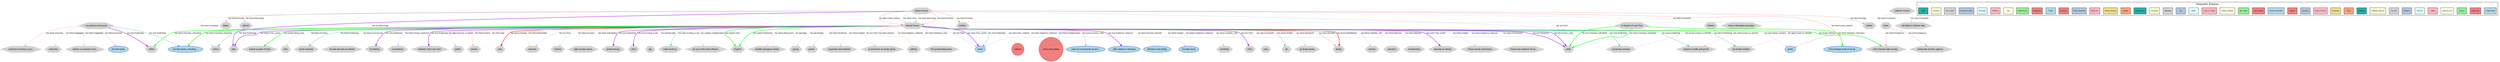 digraph Marcel_Proust {
    rankdir=TB;
    compound=true;
    node [fontname="Arial", fontsize=12, style=filled];
    edge [fontname="Arial", fontsize=10, color=gray];
    
    // Graph styling
    bgcolor=white;
    
    // Node type definitions
    subgraph cluster_people {{
        label="People";
        style=filled;
        fillcolor=lightcoral;
        color=red;
        node [fillcolor=lightcoral, color=red, shape=circle];
    }}
    
    subgraph cluster_locations {{
        label="Locations";
        style=filled;
        fillcolor=lightgreen;
        color=green;
        node [fillcolor=lightgreen, color=green, shape=box];
    }}
    
    subgraph cluster_concepts {{
        label="Concepts";
        style=filled;
        fillcolor=lightblue;
        color=blue;
        node [fillcolor=lightblue, color=blue, shape=ellipse];
    }}
    
    subgraph cluster_events {{
        label="Events";
        style=filled;
        fillcolor=lightyellow;
        color=orange;
        node [fillcolor=lightyellow, color=orange, shape=diamond];
    }}
    
    subgraph cluster_other {{
        label="Other";
        style=filled;
        fillcolor=lightgray;
        color=gray;
        node [fillcolor=lightgray, color=gray, shape=hexagon];
    }}

    // People nodes
    "authors" [label="authors", fillcolor=lightcoral, color=red, shape=circle];
    "critics and writers" [label="critics and writers", fillcolor=lightcoral, color=red, shape=circle];

    // Concepts nodes
    "His first works, including ..." [label="His first works, including ...", fillcolor=lightblue, color=blue, shape=ellipse];
    "works" [label="works", fillcolor=lightblue, color=blue, shape=ellipse];
    "work on la recherche du tem..." [label="work on la recherche du tem...", fillcolor=lightblue, color=blue, shape=ellipse];
    "20th century in literature" [label="20th century in literature", fillcolor=lightblue, color=blue, shape=ellipse];
    "literature and writing" [label="literature and writing", fillcolor=lightblue, color=blue, shape=ellipse];
    "Proust began work on la rec..." [label="Proust began work on la rec...", fillcolor=lightblue, color=blue, shape=ellipse];
    "His first works" [label="His first works", fillcolor=lightblue, color=blue, shape=ellipse];
    "his later novel" [label="his later novel", fillcolor=lightblue, color=blue, shape=ellipse];
    "novel" [label="novel", fillcolor=lightblue, color=blue, shape=ellipse];

    // Other nodes
    "have a disrupted education" [label="have a disrupted education", fillcolor=lightgray, color=gray, shape=hexagon];
    "twentieth" [label="twentieth", fillcolor=lightgray, color=gray, shape=hexagon];
    "collection of stories Les p..." [label="collection of stories Les p...", fillcolor=lightgray, color=gray, shape=hexagon];
    "1922" [label="1922", fillcolor=lightgray, color=gray, shape=hexagon];
    "uses" [label="uses", fillcolor=lightgray, color=gray, shape=hexagon];
    "art" [label="art", fillcolor=lightgray, color=gray, shape=hexagon];
    "du temps perdu" [label="du temps perdu", fillcolor=lightgray, color=gray, shape=hexagon];
    "family" [label="family", fillcolor=lightgray, color=gray, shape=hexagon];
    "century" [label="century", fillcolor=lightgray, color=gray, shape=hexagon];
    "narrator's" [label="narrator's", fillcolor=lightgray, color=gray, shape=hexagon];
    "mother" [label="mother", fillcolor=lightgray, color=gray, shape=hexagon];
    "elite Parisian high society..." [label="elite Parisian high society...", fillcolor=lightgray, color=gray, shape=hexagon];
    "recollections" [label="recollections", fillcolor=lightgray, color=gray, shape=hexagon];
    "became an atheist" [label="became an atheist", fillcolor=lightgray, color=gray, shape=hexagon];
    "which" [label="which", fillcolor=lightgray, color=gray, shape=hexagon];
    "These social connections" [label="These social connections", fillcolor=lightgray, color=gray, shape=hexagon];
    "Proust was raised in his fa..." [label="Proust was raised in his fa...", fillcolor=lightgray, color=gray, shape=hexagon];
    "Auteuil quarter of Paris" [label="Auteuil quarter of Paris", fillcolor=lightgray, color=gray, shape=hexagon];
    "who" [label="who", fillcolor=lightgray, color=gray, shape=hexagon];
    "seven volumes" [label="seven volumes", fillcolor=lightgray, color=gray, shape=hexagon];
    "Robert" [label="Robert", fillcolor=lightgray, color=gray, shape=hexagon];
    "aristocrats and the upper b..." [label="aristocrats and the upper b...", fillcolor=lightgray, color=gray, shape=hexagon];
    "his father's Catholic faith" [label="his father's Catholic faith", fillcolor=lightgray, color=gray, shape=hexagon];
    "he later became an atheist" [label="he later became an atheist", fillcolor=lightgray, color=gray, shape=hexagon];
    "father" [label="father", fillcolor=lightgray, color=gray, shape=hexagon];
    "remaining volumes" [label="remaining volumes", fillcolor=lightgray, color=gray, shape=hexagon];
    "Catholic Church" [label="Catholic Church", fillcolor=lightgray, color=gray, shape=hexagon];
    "his lifetime" [label="his lifetime", fillcolor=lightgray, color=gray, shape=hexagon];
    "connections" [label="connections", fillcolor=lightgray, color=gray, shape=hexagon];
    "1908" [label="1908", fillcolor=lightgray, color=gray, shape=hexagon];
    "based on drafts and proofs" [label="based on drafts and proofs", fillcolor=lightgray, color=gray, shape=hexagon];
    "between 1913 and 1927" [label="between 1913 and 1927", fillcolor=lightgray, color=gray, shape=hexagon];
    "public" [label="public", fillcolor=lightgray, color=gray, shape=hexagon];
    "Adrien Proust" [label="Adrien Proust", fillcolor=lightgray, color=gray, shape=hexagon];
    "his brother Robert" [label="his brother Robert", fillcolor=lightgray, color=gray, shape=hexagon];
    "severe" [label="severe", fillcolor=lightgray, color=gray, shape=hexagon];
    "1890s" [label="1890s", fillcolor=lightgray, color=gray, shape=hexagon];
    "man" [label="man", fillcolor=lightgray, color=gray, shape=hexagon];
    "In Search of Lost Time" [label="In Search of Lost Time", fillcolor=lightgray, color=gray, shape=hexagon];
    "volumes" [label="volumes", fillcolor=lightgray, color=gray, shape=hexagon];
    "cholera" [label="cholera", fillcolor=lightgray, color=gray, shape=hexagon];
    "atheist" [label="atheist", fillcolor=lightgray, color=gray, shape=hexagon];
    "high society salons" [label="high society salons", fillcolor=lightgray, color=gray, shape=hexagon];
    "posthumously" [label="posthumously", fillcolor=lightgray, color=gray, shape=hexagon];
    "1913" [label="1913", fillcolor=lightgray, color=gray, shape=hexagon];
    "age" [label="age", fillcolor=lightgray, color=gray, shape=hexagon];
    "Les plaisirs et les jours" [label="Les plaisirs et les jours", fillcolor=lightgray, color=gray, shape=hexagon];
    "initial sections" [label="initial sections", fillcolor=lightgray, color=gray, shape=hexagon];
    "be one of the most influent..." [label="be one of the most influent...", fillcolor=lightgray, color=gray, shape=hexagon];
    "English" [label="English", fillcolor=lightgray, color=gray, shape=hexagon];
    "later" [label="later", fillcolor=lightgray, color=gray, shape=hexagon];
    "wealthy bourgeois family" [label="wealthy bourgeois family", fillcolor=lightgray, color=gray, shape=hexagon];
    "young" [label="young", fillcolor=lightgray, color=gray, shape=hexagon];
    "proofs" [label="proofs", fillcolor=lightgray, color=gray, shape=hexagon];
    "inspiration and material" [label="inspiration and material", fillcolor=lightgray, color=gray, shape=hexagon];
    "collection" [label="collection", fillcolor=lightgray, color=gray, shape=hexagon];
    "stories Les plaisirs et les..." [label="stories Les plaisirs et les...", fillcolor=lightgray, color=gray, shape=hexagon];
    "Paris" [label="Paris", fillcolor=lightgray, color=gray, shape=hexagon];
    "la recherche du temps perdu" [label="la recherche du temps perdu", fillcolor=lightgray, color=gray, shape=hexagon];
    "asthma" [label="asthma", fillcolor=lightgray, color=gray, shape=hexagon];
    "Marcel Proust" [label="Marcel Proust", fillcolor=lightgray, color=gray, shape=hexagon];
    "brother" [label="brother", fillcolor=lightgray, color=gray, shape=hexagon];
    "Proust disambiguation" [label="Proust disambiguation", fillcolor=lightgray, color=gray, shape=hexagon];

    // Relationships
    "Marcel Proust" -> "critics and writers" [label="has theme [Categorization]", color=lightblue, penwidth=1];
    "Marcel Proust" -> "1908" [label="has time [Activity_start]", color=purple, penwidth=2];
    "Marcel Proust" -> "who" [label="has theme [Scrutiny]", color=lightgreen, penwidth=1];
    "Marcel Proust" -> "Proust disambiguation" [label="has theme [Reference_text]", color=lightyellow, penwidth=1];
    "Marcel Proust" -> "his later novel" [label="has theme [Supply]", color=lightpink, penwidth=1];
    "Marcel Proust" -> "narrator's" [label="has theme [Memory]", color=lightcyan, penwidth=1];
    "Marcel Proust" -> "du temps perdu" [label="has theme [Research]", color=lightsteelblue, penwidth=1];
    "Adrien Proust" -> "have a disrupted education" [label="has effect [Causation]", color=lightgray, penwidth=1];
    "Marcel Proust" -> "his later novel" [label="has product [Subjective_influence]", color=lightgoldenrodyellow, penwidth=1];
    "Marcel Proust" -> "his brother Robert" [label="has theme [Publishing]", color=lightseagreen, penwidth=1];
    "Marcel Proust" -> "asthma" [label="has theme [Attack]", color=lightsalmon, penwidth=1];
    "Marcel Proust" -> "volumes" [label="has theme [Remainder]", color=lightgoldenrod, penwidth=1];
    "Marcel Proust" -> "inspiration and material" [label="has theme [Supply]", color=lightpink, penwidth=1];
    "Catholic Church" -> "Marcel Proust" [label="has theme [Causation]", color=lightgray, penwidth=1];
    "Marcel Proust" -> "works" [label="has type [Ordinal_numbers]", color=lightpink, penwidth=1];
    "Adrien Proust" -> "atheist" [label="has theme [Becoming]", color=lightsteelblue, penwidth=1];
    "Les plaisirs et les jours" -> "His first works, including ..." [label="has work [Publishing]", color=lightseagreen, penwidth=1];
    "Adrien Proust" -> "Marcel Proust" [label="has entity [Becoming]", color=lightsteelblue, penwidth=1];
    "Marcel Proust" -> "posthumously" [label="has time [Publishing]", color=purple, penwidth=2];
    "Marcel Proust" -> "seven volumes" [label="has theme [Publishing]", color=lightseagreen, penwidth=1];
    "Adrien Proust" -> "mother" [label="has theme [Kinship]", color=lightcoral, penwidth=1];
    "In Search of Lost Time" -> "1908" [label="has theme [Temporal_collocation]", color=green, penwidth=2];
    "Adrien Proust" -> "works" [label="has theme [Labor_product]", color=lightcoral, penwidth=1];
    "Marcel Proust" -> "1890s" [label="has theme [Temporal_collocation]", color=green, penwidth=2];
    "Marcel Proust" -> "These social connections" [label="has theme [Supply]", color=lightpink, penwidth=1];
    "Marcel Proust" -> "later" [label="has theme [Time_vector]", color=purple, penwidth=2];
    "Marcel Proust" -> "asthma" [label="has theme [Medical_conditions]", color=lightyellow, penwidth=1];
    "Robert" -> "remaining volumes" [label="has process [Cause_to_resume]", color=lightpink, penwidth=1];
    "Robert" -> "based on drafts and proofs" [label="has means [Cause_to_resume]", color=lightpink, penwidth=1];
    "Adrien Proust" -> "father" [label="has theme [Kinship]", color=lightcoral, penwidth=1];
    "Marcel Proust" -> "elite Parisian high society..." [label="has location [Motion]", color=green, penwidth=2];
    "Marcel Proust" -> "1908" [label="has time [Research]", color=purple, penwidth=2];
    "Marcel Proust" -> "novel" [label="has text [Text]", color=lightsteelblue, penwidth=1];
    "Adrien Proust" -> "later" [label="has time [Becoming]", color=purple, penwidth=2];
    "Adrien Proust" -> "Marcel Proust" [label="has theme [Kinship]", color=lightcoral, penwidth=1];
    "Les plaisirs et les jours" -> "stories Les plaisirs et les..." [label="has theme [Aggregate]", color=lightgray, penwidth=1];
    "Marcel Proust" -> "work on la recherche du tem..." [label="has activity [Activity_start]", color=lightcoral, penwidth=1];
    "Marcel Proust" -> "he later became an atheist" [label="has theme [Concessive]", color=lightgoldenrodyellow, penwidth=1];
    "Marcel Proust" -> "initial sections" [label="has entity [Coming_to_be]", color=lightseagreen, penwidth=1];
    "Adrien Proust" -> "brother" [label="has theme [Kinship]", color=lightcoral, penwidth=1];
    "Marcel Proust" -> "English" [label="has location [Text]", color=green, penwidth=2];
    "Adrien Proust" -> "Marcel Proust" [label="has agent [Labor_product]", color=lightcoral, penwidth=1];
    "Les plaisirs et les jours" -> "collection of stories Les p..." [label="has theme [Inclusion]", color=lightsalmon, penwidth=1];
    "Marcel Proust" -> "These social connections" [label="has theme [Subjective_influence]", color=lightgoldenrodyellow, penwidth=1];
    "Adrien Proust" -> "novel" [label="has text [Text]", color=lightsteelblue, penwidth=1];
    "Marcel Proust" -> "literature and writing" [label="has theme [Emotion_directed]", color=lightgoldenrod, penwidth=1];
    "Marcel Proust" -> "wealthy bourgeois family" [label="has theme [Being_born]", color=lightpink, penwidth=1];
    "Marcel Proust" -> "connections" [label="has theme [Social_connection]", color=lightsteelblue, penwidth=1];
    "Robert" -> "his brother Robert" [label="has agent [Cause_to_resume]", color=lightpink, penwidth=1];
    "Marcel Proust" -> "20th century in literature" [label="has time [Subjective_influence]", color=purple, penwidth=2];
    "Marcel Proust" -> "novel" [label="has event [Time_vector]", color=purple, penwidth=2];
    "Marcel Proust" -> "1922" [label="has time [Text]", color=purple, penwidth=2];
    "Marcel Proust" -> "cholera" [label="has theme [Scrutiny]", color=lightgreen, penwidth=1];
    "Marcel Proust" -> "remaining volumes" [label="has work [Publishing]", color=lightseagreen, penwidth=1];
    "Paris" -> "elite Parisian high society..." [label="has theme [Frequency]", color=lightcoral, penwidth=1];
    "Marcel Proust" -> "young" [label="has age [People]", color=lightblue, penwidth=1];
    "Marcel Proust" -> "volumes" [label="has text [Text]", color=lightsteelblue, penwidth=1];
    "Marcel Proust" -> "recollections" [label="has theme [Memory]", color=lightcyan, penwidth=1];
    "Les plaisirs et les jours" -> "His first works" [label="has theme [Inclusion]", color=lightsalmon, penwidth=1];
    "Marcel Proust" -> "became an atheist" [label="has event [Time_vector]", color=purple, penwidth=2];
    "Marcel Proust" -> "family" [label="has theme [Kinship]", color=lightcoral, penwidth=1];
    "Marcel Proust" -> "family" [label="has person [Wealthiness]", color=red, penwidth=2];
    "Marcel Proust" -> "based on drafts and proofs" [label="has means [Publishing]", color=lightseagreen, penwidth=1];
    "Marcel Proust" -> "century" [label="has theme [Calendric_unit]", color=lightgreen, penwidth=1];
    "Marcel Proust" -> "which" [label="has work [Publishing]", color=lightseagreen, penwidth=1];
    "In Search of Lost Time" -> "1908" [label="has time [Temporal_collocation]", color=green, penwidth=2];
    "Les plaisirs et les jours" -> "collection" [label="has theme [Aggregate]", color=lightgray, penwidth=1];
    "Adrien Proust" -> "which" [label="has cause [Causation]", color=lightgray, penwidth=1];
    "Marcel Proust" -> "English" [label="has location [Publishing]", color=green, penwidth=2];
    "Marcel Proust" -> "Auteuil quarter of Paris" [label="has location [Being_born]", color=green, penwidth=2];
    "Marcel Proust" -> "between 1913 and 1927" [label="has time [Publishing]", color=purple, penwidth=2];
    "Marcel Proust" -> "twentieth" [label="has theme [Calendric_unit]", color=lightgreen, penwidth=1];
    "Marcel Proust" -> "la recherche du temps perdu" [label="has text [Text]", color=lightsteelblue, penwidth=1];
    "Marcel Proust" -> "age" [label="has attribute [Age]", color=lightyellow, penwidth=1];
    "Catholic Church" -> "his father's Catholic faith" [label="has cause [Causation]", color=lightgray, penwidth=1];
    "Marcel Proust" -> "man" [label="has entity [Age]", color=lightyellow, penwidth=1];
    "Marcel Proust" -> "be one of the most influent..." [label="has category [Categorization]", color=lightblue, penwidth=1];
    "Marcel Proust" -> "Proust was raised in his fa..." [label="has theme [Concessive]", color=lightgoldenrodyellow, penwidth=1];
    "Marcel Proust" -> "man" [label="has person [People]", color=red, penwidth=2];
    "Adrien Proust" -> "Marcel Proust" [label="has author [Text]", color=lightsteelblue, penwidth=1];
    "Marcel Proust" -> "proofs" [label="has theme [Evidence]", color=lightpink, penwidth=1];
    "Marcel Proust" -> "high society salons" [label="has theme [Desirability]", color=lightcyan, penwidth=1];
    "Marcel Proust" -> "young" [label="has age [Age]", color=lightyellow, penwidth=1];
    "Marcel Proust" -> "novel" [label="has work [Publishing]", color=lightseagreen, penwidth=1];
    "Marcel Proust" -> "public" [label="has agent [Success_or_failure]", color=lightsteelblue, penwidth=1];
    "Marcel Proust" -> "severe" [label="has theme [Attack]", color=lightsalmon, penwidth=1];
    "Marcel Proust" -> "His first works, including ..." [label="has theme [Temporal_collocation]", color=green, penwidth=2];
    "Marcel Proust" -> "authors" [label="has author [Text_creation]", color=lightgray, penwidth=1];
    "Paris" -> "aristocrats and the upper b..." [label="has event [Frequency]", color=lightcoral, penwidth=1];
    "In Search of Lost Time" -> "Proust began work on la rec..." [label="has theme [Temporal_collocation]", color=green, penwidth=2];
    "Marcel Proust" -> "uses" [label="has class [Increment]", color=lightgoldenrodyellow, penwidth=1];
    "Marcel Proust" -> "his lifetime" [label="has time [Publishing]", color=purple, penwidth=2];
    "Marcel Proust" -> "art" [label="has activity [Fields]", color=lightseagreen, penwidth=1];
    "Les plaisirs et les jours" -> "1890s" [label="has time [Publishing]", color=purple, penwidth=2];
    "Marcel Proust" -> "authors" [label="has entity [Subjective_influence]", color=lightgoldenrodyellow, penwidth=1];
    "Marcel Proust" -> "1913" [label="has time [Coming_to_be]", color=purple, penwidth=2];

    // Frame Legend
    subgraph cluster_legend {
        label="Semantic Frames";
        style=filled;
        fillcolor=white;
        color=black;
        rank=sink;
        "Categorization_legend" [label="Categorization", fillcolor="lightblue", style=filled, shape=box, fontsize=8];
        "Activity_start_legend" [label="Activity_start", fillcolor="lightcoral", style=filled, shape=box, fontsize=8];
        "Scrutiny_legend" [label="Scrutiny", fillcolor="lightgreen", style=filled, shape=box, fontsize=8];
        "Reference_text_legend" [label="Reference_text", fillcolor="lightyellow", style=filled, shape=box, fontsize=8];
        "Supply_legend" [label="Supply", fillcolor="lightpink", style=filled, shape=box, fontsize=8];
        "Memory_legend" [label="Memory", fillcolor="lightcyan", style=filled, shape=box, fontsize=8];
        "Research_legend" [label="Research", fillcolor="lightsteelblue", style=filled, shape=box, fontsize=8];
        "Causation_legend" [label="Causation", fillcolor="lightgray", style=filled, shape=box, fontsize=8];
        "Subjective_influence_legend" [label="Subjective_influence", fillcolor="lightgoldenrodyellow", style=filled, shape=box, fontsize=8];
        "Publishing_legend" [label="Publishing", fillcolor="lightseagreen", style=filled, shape=box, fontsize=8];
        "Attack_legend" [label="Attack", fillcolor="lightsalmon", style=filled, shape=box, fontsize=8];
        "Remainder_legend" [label="Remainder", fillcolor="lightgoldenrod", style=filled, shape=box, fontsize=8];
        "Ordinal_numbers_legend" [label="Ordinal_numbers", fillcolor="lightpink", style=filled, shape=box, fontsize=8];
        "Becoming_legend" [label="Becoming", fillcolor="lightsteelblue", style=filled, shape=box, fontsize=8];
        "Kinship_legend" [label="Kinship", fillcolor="lightcoral", style=filled, shape=box, fontsize=8];
        "Temporal_collocation_legend" [label="Temporal_collocation", fillcolor="lightblue", style=filled, shape=box, fontsize=8];
        "Labor_product_legend" [label="Labor_product", fillcolor="lightcoral", style=filled, shape=box, fontsize=8];
        "Time_vector_legend" [label="Time_vector", fillcolor="lightgreen", style=filled, shape=box, fontsize=8];
        "Medical_conditions_legend" [label="Medical_conditions", fillcolor="lightyellow", style=filled, shape=box, fontsize=8];
        "Cause_to_resume_legend" [label="Cause_to_resume", fillcolor="lightpink", style=filled, shape=box, fontsize=8];
        "Motion_legend" [label="Motion", fillcolor="lightcyan", style=filled, shape=box, fontsize=8];
        "Text_legend" [label="Text", fillcolor="lightsteelblue", style=filled, shape=box, fontsize=8];
        "Aggregate_legend" [label="Aggregate", fillcolor="lightgray", style=filled, shape=box, fontsize=8];
        "Concessive_legend" [label="Concessive", fillcolor="lightgoldenrodyellow", style=filled, shape=box, fontsize=8];
        "Coming_to_be_legend" [label="Coming_to_be", fillcolor="lightseagreen", style=filled, shape=box, fontsize=8];
        "Inclusion_legend" [label="Inclusion", fillcolor="lightsalmon", style=filled, shape=box, fontsize=8];
        "Emotion_directed_legend" [label="Emotion_directed", fillcolor="lightgoldenrod", style=filled, shape=box, fontsize=8];
        "Being_born_legend" [label="Being_born", fillcolor="lightpink", style=filled, shape=box, fontsize=8];
        "Social_connection_legend" [label="Social_connection", fillcolor="lightsteelblue", style=filled, shape=box, fontsize=8];
        "Frequency_legend" [label="Frequency", fillcolor="lightcoral", style=filled, shape=box, fontsize=8];
        "People_legend" [label="People", fillcolor="lightblue", style=filled, shape=box, fontsize=8];
        "Wealthiness_legend" [label="Wealthiness", fillcolor="lightcoral", style=filled, shape=box, fontsize=8];
        "Calendric_unit_legend" [label="Calendric_unit", fillcolor="lightgreen", style=filled, shape=box, fontsize=8];
        "Age_legend" [label="Age", fillcolor="lightyellow", style=filled, shape=box, fontsize=8];
        "Evidence_legend" [label="Evidence", fillcolor="lightpink", style=filled, shape=box, fontsize=8];
        "Desirability_legend" [label="Desirability", fillcolor="lightcyan", style=filled, shape=box, fontsize=8];
        "Success_or_failure_legend" [label="Success_or_failure", fillcolor="lightsteelblue", style=filled, shape=box, fontsize=8];
        "Text_creation_legend" [label="Text_creation", fillcolor="lightgray", style=filled, shape=box, fontsize=8];
        "Increment_legend" [label="Increment", fillcolor="lightgoldenrodyellow", style=filled, shape=box, fontsize=8];
        "Fields_legend" [label="Fields", fillcolor="lightseagreen", style=filled, shape=box, fontsize=8];
    }
}
